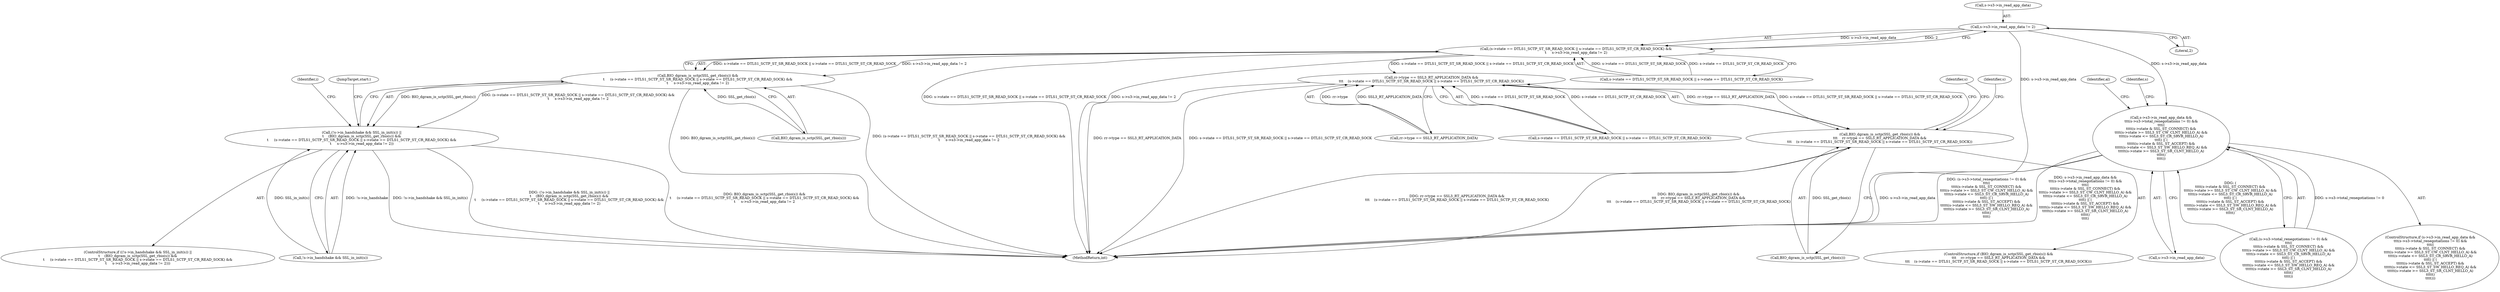 digraph "0_openssl_103b171d8fc282ef435f8de9afbf7782e312961f_3@API" {
"1000249" [label="(Call,s->s3->in_read_app_data != 2)"];
"1000237" [label="(Call,(s->state == DTLS1_SCTP_ST_SR_READ_SOCK || s->state == DTLS1_SCTP_ST_CR_READ_SOCK) &&\n\t     s->s3->in_read_app_data != 2)"];
"1000233" [label="(Call,BIO_dgram_is_sctp(SSL_get_rbio(s)) &&\n\t     (s->state == DTLS1_SCTP_ST_SR_READ_SOCK || s->state == DTLS1_SCTP_ST_CR_READ_SOCK) &&\n\t     s->s3->in_read_app_data != 2)"];
"1000225" [label="(Call,(!s->in_handshake && SSL_in_init(s)) ||\n\t    (BIO_dgram_is_sctp(SSL_get_rbio(s)) &&\n\t     (s->state == DTLS1_SCTP_ST_SR_READ_SOCK || s->state == DTLS1_SCTP_ST_CR_READ_SOCK) &&\n\t     s->s3->in_read_app_data != 2))"];
"1000562" [label="(Call,rr->type == SSL3_RT_APPLICATION_DATA &&\n\t\t\t    (s->state == DTLS1_SCTP_ST_SR_READ_SOCK || s->state == DTLS1_SCTP_ST_CR_READ_SOCK))"];
"1000558" [label="(Call,BIO_dgram_is_sctp(SSL_get_rbio(s)) &&\n\t\t\t    rr->type == SSL3_RT_APPLICATION_DATA &&\n\t\t\t    (s->state == DTLS1_SCTP_ST_SR_READ_SOCK || s->state == DTLS1_SCTP_ST_CR_READ_SOCK))"];
"1001619" [label="(Call,s->s3->in_read_app_data &&\n\t\t\t(s->s3->total_renegotiations != 0) &&\n\t\t\t((\n\t\t\t\t(s->state & SSL_ST_CONNECT) &&\n\t\t\t\t(s->state >= SSL3_ST_CW_CLNT_HELLO_A) &&\n\t\t\t\t(s->state <= SSL3_ST_CR_SRVR_HELLO_A)\n\t\t\t\t) || (\n\t\t\t\t\t(s->state & SSL_ST_ACCEPT) &&\n\t\t\t\t\t(s->state <= SSL3_ST_SW_HELLO_REQ_A) &&\n\t\t\t\t\t(s->state >= SSL3_ST_SR_CLNT_HELLO_A)\n\t\t\t\t\t)\n\t\t\t\t))"];
"1000255" [label="(Literal,2)"];
"1000562" [label="(Call,rr->type == SSL3_RT_APPLICATION_DATA &&\n\t\t\t    (s->state == DTLS1_SCTP_ST_SR_READ_SOCK || s->state == DTLS1_SCTP_ST_CR_READ_SOCK))"];
"1001682" [label="(Identifier,al)"];
"1000559" [label="(Call,BIO_dgram_is_sctp(SSL_get_rbio(s)))"];
"1000563" [label="(Call,rr->type == SSL3_RT_APPLICATION_DATA)"];
"1001620" [label="(Call,s->s3->in_read_app_data)"];
"1000558" [label="(Call,BIO_dgram_is_sctp(SSL_get_rbio(s)) &&\n\t\t\t    rr->type == SSL3_RT_APPLICATION_DATA &&\n\t\t\t    (s->state == DTLS1_SCTP_ST_SR_READ_SOCK || s->state == DTLS1_SCTP_ST_CR_READ_SOCK))"];
"1000258" [label="(Identifier,i)"];
"1000224" [label="(ControlStructure,if ((!s->in_handshake && SSL_in_init(s)) ||\n\t    (BIO_dgram_is_sctp(SSL_get_rbio(s)) &&\n\t     (s->state == DTLS1_SCTP_ST_SR_READ_SOCK || s->state == DTLS1_SCTP_ST_CR_READ_SOCK) &&\n\t     s->s3->in_read_app_data != 2)))"];
"1001672" [label="(Identifier,s)"];
"1000568" [label="(Call,s->state == DTLS1_SCTP_ST_SR_READ_SOCK || s->state == DTLS1_SCTP_ST_CR_READ_SOCK)"];
"1001625" [label="(Call,(s->s3->total_renegotiations != 0) &&\n\t\t\t((\n\t\t\t\t(s->state & SSL_ST_CONNECT) &&\n\t\t\t\t(s->state >= SSL3_ST_CW_CLNT_HELLO_A) &&\n\t\t\t\t(s->state <= SSL3_ST_CR_SRVR_HELLO_A)\n\t\t\t\t) || (\n\t\t\t\t\t(s->state & SSL_ST_ACCEPT) &&\n\t\t\t\t\t(s->state <= SSL3_ST_SW_HELLO_REQ_A) &&\n\t\t\t\t\t(s->state >= SSL3_ST_SR_CLNT_HELLO_A)\n\t\t\t\t\t)\n\t\t\t\t))"];
"1000237" [label="(Call,(s->state == DTLS1_SCTP_ST_SR_READ_SOCK || s->state == DTLS1_SCTP_ST_CR_READ_SOCK) &&\n\t     s->s3->in_read_app_data != 2)"];
"1000226" [label="(Call,!s->in_handshake && SSL_in_init(s))"];
"1001697" [label="(MethodReturn,int)"];
"1000595" [label="(Identifier,s)"];
"1000582" [label="(Identifier,s)"];
"1000233" [label="(Call,BIO_dgram_is_sctp(SSL_get_rbio(s)) &&\n\t     (s->state == DTLS1_SCTP_ST_SR_READ_SOCK || s->state == DTLS1_SCTP_ST_CR_READ_SOCK) &&\n\t     s->s3->in_read_app_data != 2)"];
"1001618" [label="(ControlStructure,if (s->s3->in_read_app_data &&\n\t\t\t(s->s3->total_renegotiations != 0) &&\n\t\t\t((\n\t\t\t\t(s->state & SSL_ST_CONNECT) &&\n\t\t\t\t(s->state >= SSL3_ST_CW_CLNT_HELLO_A) &&\n\t\t\t\t(s->state <= SSL3_ST_CR_SRVR_HELLO_A)\n\t\t\t\t) || (\n\t\t\t\t\t(s->state & SSL_ST_ACCEPT) &&\n\t\t\t\t\t(s->state <= SSL3_ST_SW_HELLO_REQ_A) &&\n\t\t\t\t\t(s->state >= SSL3_ST_SR_CLNT_HELLO_A)\n\t\t\t\t\t)\n\t\t\t\t)))"];
"1001619" [label="(Call,s->s3->in_read_app_data &&\n\t\t\t(s->s3->total_renegotiations != 0) &&\n\t\t\t((\n\t\t\t\t(s->state & SSL_ST_CONNECT) &&\n\t\t\t\t(s->state >= SSL3_ST_CW_CLNT_HELLO_A) &&\n\t\t\t\t(s->state <= SSL3_ST_CR_SRVR_HELLO_A)\n\t\t\t\t) || (\n\t\t\t\t\t(s->state & SSL_ST_ACCEPT) &&\n\t\t\t\t\t(s->state <= SSL3_ST_SW_HELLO_REQ_A) &&\n\t\t\t\t\t(s->state >= SSL3_ST_SR_CLNT_HELLO_A)\n\t\t\t\t\t)\n\t\t\t\t))"];
"1000225" [label="(Call,(!s->in_handshake && SSL_in_init(s)) ||\n\t    (BIO_dgram_is_sctp(SSL_get_rbio(s)) &&\n\t     (s->state == DTLS1_SCTP_ST_SR_READ_SOCK || s->state == DTLS1_SCTP_ST_CR_READ_SOCK) &&\n\t     s->s3->in_read_app_data != 2))"];
"1000238" [label="(Call,s->state == DTLS1_SCTP_ST_SR_READ_SOCK || s->state == DTLS1_SCTP_ST_CR_READ_SOCK)"];
"1000278" [label="(JumpTarget,start:)"];
"1000250" [label="(Call,s->s3->in_read_app_data)"];
"1000234" [label="(Call,BIO_dgram_is_sctp(SSL_get_rbio(s)))"];
"1000249" [label="(Call,s->s3->in_read_app_data != 2)"];
"1000557" [label="(ControlStructure,if (BIO_dgram_is_sctp(SSL_get_rbio(s)) &&\n\t\t\t    rr->type == SSL3_RT_APPLICATION_DATA &&\n\t\t\t    (s->state == DTLS1_SCTP_ST_SR_READ_SOCK || s->state == DTLS1_SCTP_ST_CR_READ_SOCK)))"];
"1000249" -> "1000237"  [label="AST: "];
"1000249" -> "1000255"  [label="CFG: "];
"1000250" -> "1000249"  [label="AST: "];
"1000255" -> "1000249"  [label="AST: "];
"1000237" -> "1000249"  [label="CFG: "];
"1000249" -> "1001697"  [label="DDG: s->s3->in_read_app_data"];
"1000249" -> "1000237"  [label="DDG: s->s3->in_read_app_data"];
"1000249" -> "1000237"  [label="DDG: 2"];
"1000249" -> "1001619"  [label="DDG: s->s3->in_read_app_data"];
"1000237" -> "1000233"  [label="AST: "];
"1000237" -> "1000238"  [label="CFG: "];
"1000238" -> "1000237"  [label="AST: "];
"1000233" -> "1000237"  [label="CFG: "];
"1000237" -> "1001697"  [label="DDG: s->state == DTLS1_SCTP_ST_SR_READ_SOCK || s->state == DTLS1_SCTP_ST_CR_READ_SOCK"];
"1000237" -> "1001697"  [label="DDG: s->s3->in_read_app_data != 2"];
"1000237" -> "1000233"  [label="DDG: s->state == DTLS1_SCTP_ST_SR_READ_SOCK || s->state == DTLS1_SCTP_ST_CR_READ_SOCK"];
"1000237" -> "1000233"  [label="DDG: s->s3->in_read_app_data != 2"];
"1000238" -> "1000237"  [label="DDG: s->state == DTLS1_SCTP_ST_SR_READ_SOCK"];
"1000238" -> "1000237"  [label="DDG: s->state == DTLS1_SCTP_ST_CR_READ_SOCK"];
"1000237" -> "1000562"  [label="DDG: s->state == DTLS1_SCTP_ST_SR_READ_SOCK || s->state == DTLS1_SCTP_ST_CR_READ_SOCK"];
"1000233" -> "1000225"  [label="AST: "];
"1000233" -> "1000234"  [label="CFG: "];
"1000234" -> "1000233"  [label="AST: "];
"1000225" -> "1000233"  [label="CFG: "];
"1000233" -> "1001697"  [label="DDG: (s->state == DTLS1_SCTP_ST_SR_READ_SOCK || s->state == DTLS1_SCTP_ST_CR_READ_SOCK) &&\n\t     s->s3->in_read_app_data != 2"];
"1000233" -> "1001697"  [label="DDG: BIO_dgram_is_sctp(SSL_get_rbio(s))"];
"1000233" -> "1000225"  [label="DDG: BIO_dgram_is_sctp(SSL_get_rbio(s))"];
"1000233" -> "1000225"  [label="DDG: (s->state == DTLS1_SCTP_ST_SR_READ_SOCK || s->state == DTLS1_SCTP_ST_CR_READ_SOCK) &&\n\t     s->s3->in_read_app_data != 2"];
"1000234" -> "1000233"  [label="DDG: SSL_get_rbio(s)"];
"1000225" -> "1000224"  [label="AST: "];
"1000225" -> "1000226"  [label="CFG: "];
"1000226" -> "1000225"  [label="AST: "];
"1000258" -> "1000225"  [label="CFG: "];
"1000278" -> "1000225"  [label="CFG: "];
"1000225" -> "1001697"  [label="DDG: (!s->in_handshake && SSL_in_init(s)) ||\n\t    (BIO_dgram_is_sctp(SSL_get_rbio(s)) &&\n\t     (s->state == DTLS1_SCTP_ST_SR_READ_SOCK || s->state == DTLS1_SCTP_ST_CR_READ_SOCK) &&\n\t     s->s3->in_read_app_data != 2)"];
"1000225" -> "1001697"  [label="DDG: BIO_dgram_is_sctp(SSL_get_rbio(s)) &&\n\t     (s->state == DTLS1_SCTP_ST_SR_READ_SOCK || s->state == DTLS1_SCTP_ST_CR_READ_SOCK) &&\n\t     s->s3->in_read_app_data != 2"];
"1000225" -> "1001697"  [label="DDG: !s->in_handshake && SSL_in_init(s)"];
"1000226" -> "1000225"  [label="DDG: !s->in_handshake"];
"1000226" -> "1000225"  [label="DDG: SSL_in_init(s)"];
"1000562" -> "1000558"  [label="AST: "];
"1000562" -> "1000563"  [label="CFG: "];
"1000562" -> "1000568"  [label="CFG: "];
"1000563" -> "1000562"  [label="AST: "];
"1000568" -> "1000562"  [label="AST: "];
"1000558" -> "1000562"  [label="CFG: "];
"1000562" -> "1001697"  [label="DDG: rr->type == SSL3_RT_APPLICATION_DATA"];
"1000562" -> "1001697"  [label="DDG: s->state == DTLS1_SCTP_ST_SR_READ_SOCK || s->state == DTLS1_SCTP_ST_CR_READ_SOCK"];
"1000562" -> "1000558"  [label="DDG: rr->type == SSL3_RT_APPLICATION_DATA"];
"1000562" -> "1000558"  [label="DDG: s->state == DTLS1_SCTP_ST_SR_READ_SOCK || s->state == DTLS1_SCTP_ST_CR_READ_SOCK"];
"1000563" -> "1000562"  [label="DDG: rr->type"];
"1000563" -> "1000562"  [label="DDG: SSL3_RT_APPLICATION_DATA"];
"1000568" -> "1000562"  [label="DDG: s->state == DTLS1_SCTP_ST_SR_READ_SOCK"];
"1000568" -> "1000562"  [label="DDG: s->state == DTLS1_SCTP_ST_CR_READ_SOCK"];
"1000558" -> "1000557"  [label="AST: "];
"1000558" -> "1000559"  [label="CFG: "];
"1000559" -> "1000558"  [label="AST: "];
"1000582" -> "1000558"  [label="CFG: "];
"1000595" -> "1000558"  [label="CFG: "];
"1000558" -> "1001697"  [label="DDG: rr->type == SSL3_RT_APPLICATION_DATA &&\n\t\t\t    (s->state == DTLS1_SCTP_ST_SR_READ_SOCK || s->state == DTLS1_SCTP_ST_CR_READ_SOCK)"];
"1000558" -> "1001697"  [label="DDG: BIO_dgram_is_sctp(SSL_get_rbio(s)) &&\n\t\t\t    rr->type == SSL3_RT_APPLICATION_DATA &&\n\t\t\t    (s->state == DTLS1_SCTP_ST_SR_READ_SOCK || s->state == DTLS1_SCTP_ST_CR_READ_SOCK)"];
"1000559" -> "1000558"  [label="DDG: SSL_get_rbio(s)"];
"1001619" -> "1001618"  [label="AST: "];
"1001619" -> "1001620"  [label="CFG: "];
"1001619" -> "1001625"  [label="CFG: "];
"1001620" -> "1001619"  [label="AST: "];
"1001625" -> "1001619"  [label="AST: "];
"1001672" -> "1001619"  [label="CFG: "];
"1001682" -> "1001619"  [label="CFG: "];
"1001619" -> "1001697"  [label="DDG: s->s3->in_read_app_data &&\n\t\t\t(s->s3->total_renegotiations != 0) &&\n\t\t\t((\n\t\t\t\t(s->state & SSL_ST_CONNECT) &&\n\t\t\t\t(s->state >= SSL3_ST_CW_CLNT_HELLO_A) &&\n\t\t\t\t(s->state <= SSL3_ST_CR_SRVR_HELLO_A)\n\t\t\t\t) || (\n\t\t\t\t\t(s->state & SSL_ST_ACCEPT) &&\n\t\t\t\t\t(s->state <= SSL3_ST_SW_HELLO_REQ_A) &&\n\t\t\t\t\t(s->state >= SSL3_ST_SR_CLNT_HELLO_A)\n\t\t\t\t\t)\n\t\t\t\t)"];
"1001619" -> "1001697"  [label="DDG: s->s3->in_read_app_data"];
"1001619" -> "1001697"  [label="DDG: (s->s3->total_renegotiations != 0) &&\n\t\t\t((\n\t\t\t\t(s->state & SSL_ST_CONNECT) &&\n\t\t\t\t(s->state >= SSL3_ST_CW_CLNT_HELLO_A) &&\n\t\t\t\t(s->state <= SSL3_ST_CR_SRVR_HELLO_A)\n\t\t\t\t) || (\n\t\t\t\t\t(s->state & SSL_ST_ACCEPT) &&\n\t\t\t\t\t(s->state <= SSL3_ST_SW_HELLO_REQ_A) &&\n\t\t\t\t\t(s->state >= SSL3_ST_SR_CLNT_HELLO_A)\n\t\t\t\t\t)\n\t\t\t\t)"];
"1001625" -> "1001619"  [label="DDG: s->s3->total_renegotiations != 0"];
"1001625" -> "1001619"  [label="DDG: (\n\t\t\t\t(s->state & SSL_ST_CONNECT) &&\n\t\t\t\t(s->state >= SSL3_ST_CW_CLNT_HELLO_A) &&\n\t\t\t\t(s->state <= SSL3_ST_CR_SRVR_HELLO_A)\n\t\t\t\t) || (\n\t\t\t\t\t(s->state & SSL_ST_ACCEPT) &&\n\t\t\t\t\t(s->state <= SSL3_ST_SW_HELLO_REQ_A) &&\n\t\t\t\t\t(s->state >= SSL3_ST_SR_CLNT_HELLO_A)\n\t\t\t\t\t)"];
}
